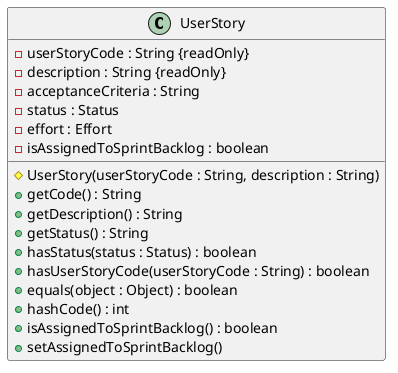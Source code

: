 @startuml
'Attribute syntax: <visibility> <name> : <type> <multiplicity> = <default>
'Method syntax: <visibility> <name (parameter-list)> : <return-type> - For simplicity the type of the parameter-list is not specified

class UserStory {
    - userStoryCode : String {readOnly}
    - description : String {readOnly}
    - acceptanceCriteria : String
    - status : Status
    - effort : Effort
    - isAssignedToSprintBacklog : boolean

    # UserStory(userStoryCode : String, description : String)
    + getCode() : String
    + getDescription() : String
    + getStatus() : String
    + hasStatus(status : Status) : boolean
    + hasUserStoryCode(userStoryCode : String) : boolean
    + equals(object : Object) : boolean
    + hashCode() : int
    + isAssignedToSprintBacklog() : boolean
    + setAssignedToSprintBacklog()

    }

@enduml